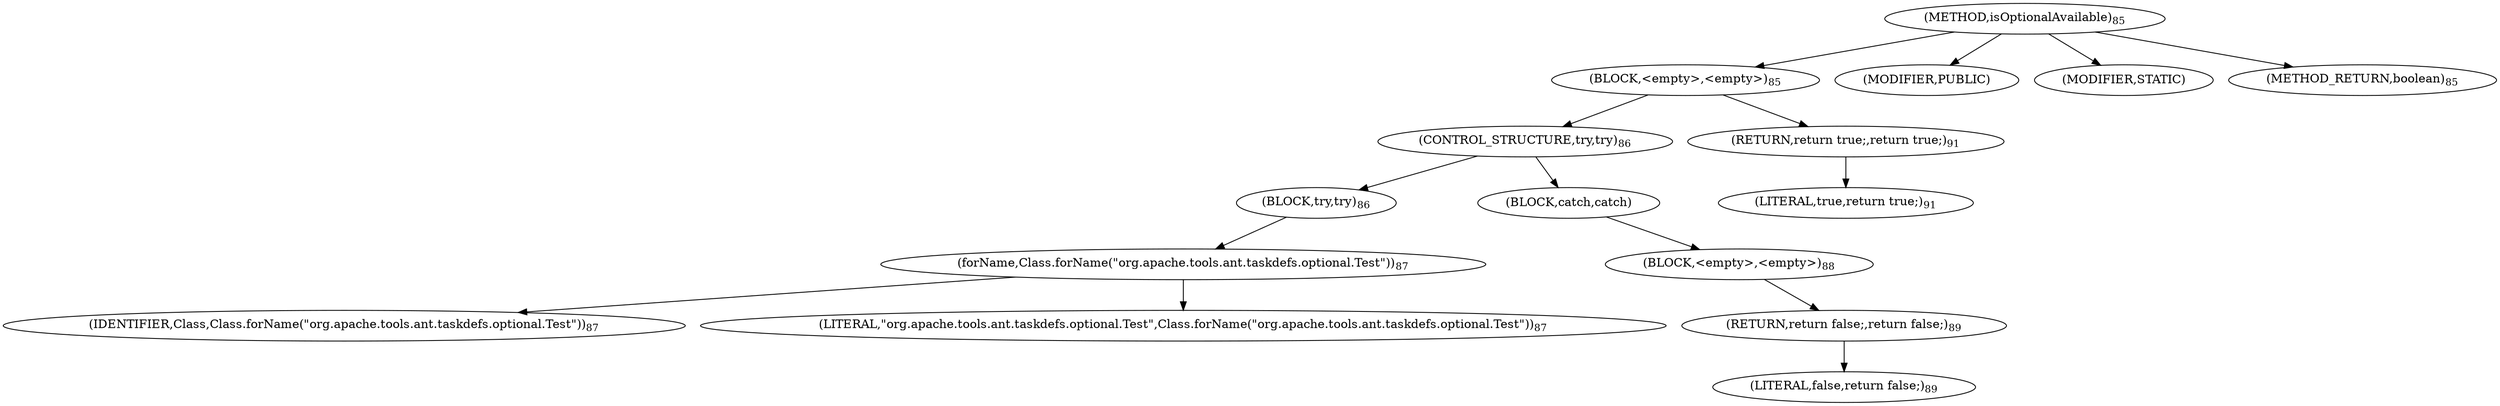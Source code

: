 digraph "isOptionalAvailable" {  
"28" [label = <(METHOD,isOptionalAvailable)<SUB>85</SUB>> ]
"29" [label = <(BLOCK,&lt;empty&gt;,&lt;empty&gt;)<SUB>85</SUB>> ]
"30" [label = <(CONTROL_STRUCTURE,try,try)<SUB>86</SUB>> ]
"31" [label = <(BLOCK,try,try)<SUB>86</SUB>> ]
"32" [label = <(forName,Class.forName(&quot;org.apache.tools.ant.taskdefs.optional.Test&quot;))<SUB>87</SUB>> ]
"33" [label = <(IDENTIFIER,Class,Class.forName(&quot;org.apache.tools.ant.taskdefs.optional.Test&quot;))<SUB>87</SUB>> ]
"34" [label = <(LITERAL,&quot;org.apache.tools.ant.taskdefs.optional.Test&quot;,Class.forName(&quot;org.apache.tools.ant.taskdefs.optional.Test&quot;))<SUB>87</SUB>> ]
"35" [label = <(BLOCK,catch,catch)> ]
"36" [label = <(BLOCK,&lt;empty&gt;,&lt;empty&gt;)<SUB>88</SUB>> ]
"37" [label = <(RETURN,return false;,return false;)<SUB>89</SUB>> ]
"38" [label = <(LITERAL,false,return false;)<SUB>89</SUB>> ]
"39" [label = <(RETURN,return true;,return true;)<SUB>91</SUB>> ]
"40" [label = <(LITERAL,true,return true;)<SUB>91</SUB>> ]
"41" [label = <(MODIFIER,PUBLIC)> ]
"42" [label = <(MODIFIER,STATIC)> ]
"43" [label = <(METHOD_RETURN,boolean)<SUB>85</SUB>> ]
  "28" -> "29" 
  "28" -> "41" 
  "28" -> "42" 
  "28" -> "43" 
  "29" -> "30" 
  "29" -> "39" 
  "30" -> "31" 
  "30" -> "35" 
  "31" -> "32" 
  "32" -> "33" 
  "32" -> "34" 
  "35" -> "36" 
  "36" -> "37" 
  "37" -> "38" 
  "39" -> "40" 
}

